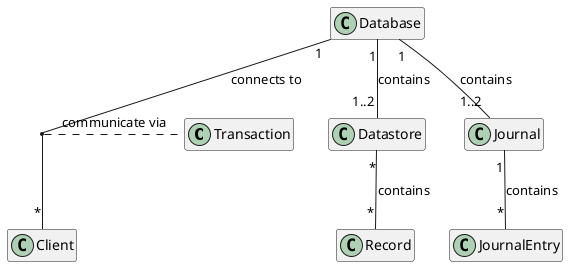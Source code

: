 @startuml conceptual-domain-model.png

hide empty methods
hide empty fields

class Transaction

Datastore "*" -- "*" Record : contains

Journal "1" -- "*" JournalEntry : contains

Database "1" -- "1..2" Datastore : contains
Database "1" -- "1..2" Journal : contains

Database "1" -- "*" Client : connects to

(Database, Client) .. Transaction : communicate via

@enduml